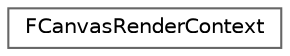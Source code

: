 digraph "Graphical Class Hierarchy"
{
 // INTERACTIVE_SVG=YES
 // LATEX_PDF_SIZE
  bgcolor="transparent";
  edge [fontname=Helvetica,fontsize=10,labelfontname=Helvetica,labelfontsize=10];
  node [fontname=Helvetica,fontsize=10,shape=box,height=0.2,width=0.4];
  rankdir="LR";
  Node0 [id="Node000000",label="FCanvasRenderContext",height=0.2,width=0.4,color="grey40", fillcolor="white", style="filled",URL="$dc/d1f/classFCanvasRenderContext.html",tooltip=" "];
}
